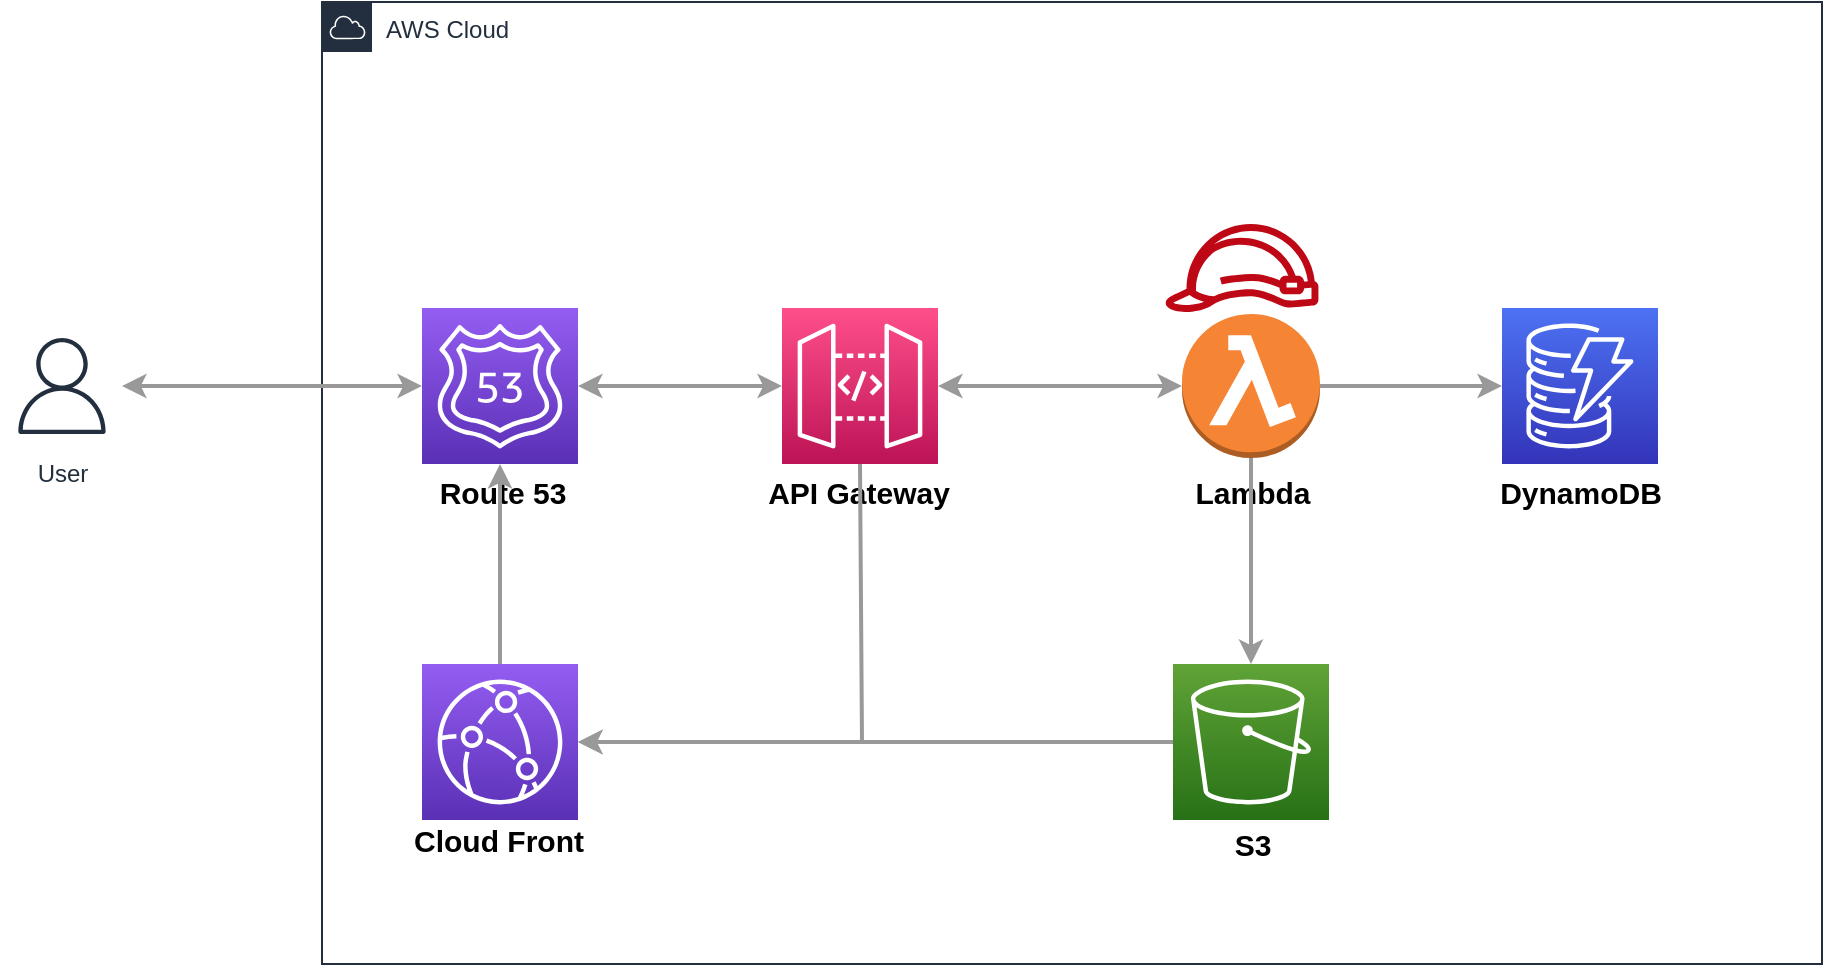 <mxfile version="18.1.3" type="github">
  <diagram id="Ht1M8jgEwFfnCIfOTk4-" name="Page-1">
    <mxGraphModel dx="1422" dy="831" grid="1" gridSize="10" guides="1" tooltips="1" connect="1" arrows="1" fold="1" page="1" pageScale="1" pageWidth="1169" pageHeight="827" math="0" shadow="0">
      <root>
        <mxCell id="0" />
        <mxCell id="1" parent="0" />
        <mxCell id="yZAqKWbI97S2XYJJdFXX-1" value="AWS Cloud" style="points=[[0,0],[0.25,0],[0.5,0],[0.75,0],[1,0],[1,0.25],[1,0.5],[1,0.75],[1,1],[0.75,1],[0.5,1],[0.25,1],[0,1],[0,0.75],[0,0.5],[0,0.25]];outlineConnect=0;gradientColor=none;html=1;whiteSpace=wrap;fontSize=12;fontStyle=0;container=1;pointerEvents=0;collapsible=0;recursiveResize=0;shape=mxgraph.aws4.group;grIcon=mxgraph.aws4.group_aws_cloud;strokeColor=#232F3E;fillColor=none;verticalAlign=top;align=left;spacingLeft=30;fontColor=#232F3E;dashed=0;" vertex="1" parent="1">
          <mxGeometry x="350" y="169" width="750" height="481" as="geometry" />
        </mxCell>
        <mxCell id="yZAqKWbI97S2XYJJdFXX-22" value="&lt;font style=&quot;font-size: 15px;&quot;&gt;&lt;b&gt;Route 53&lt;/b&gt;&lt;/font&gt;" style="text;html=1;resizable=0;autosize=1;align=center;verticalAlign=middle;points=[];fillColor=none;strokeColor=none;rounded=0;" vertex="1" parent="yZAqKWbI97S2XYJJdFXX-1">
          <mxGeometry x="50" y="235" width="80" height="20" as="geometry" />
        </mxCell>
        <mxCell id="yZAqKWbI97S2XYJJdFXX-26" value="&lt;font style=&quot;font-size: 15px;&quot;&gt;&lt;b&gt;Lambda&lt;/b&gt;&lt;/font&gt;" style="text;html=1;resizable=0;autosize=1;align=center;verticalAlign=middle;points=[];fillColor=none;strokeColor=none;rounded=0;" vertex="1" parent="yZAqKWbI97S2XYJJdFXX-1">
          <mxGeometry x="430" y="235" width="70" height="20" as="geometry" />
        </mxCell>
        <mxCell id="yZAqKWbI97S2XYJJdFXX-24" value="&lt;font style=&quot;font-size: 15px;&quot;&gt;&lt;b&gt;API Gateway&lt;/b&gt;&lt;/font&gt;" style="text;html=1;resizable=0;autosize=1;align=center;verticalAlign=middle;points=[];fillColor=none;strokeColor=none;rounded=0;" vertex="1" parent="yZAqKWbI97S2XYJJdFXX-1">
          <mxGeometry x="213" y="235" width="110" height="20" as="geometry" />
        </mxCell>
        <mxCell id="yZAqKWbI97S2XYJJdFXX-2" value="" style="sketch=0;points=[[0,0,0],[0.25,0,0],[0.5,0,0],[0.75,0,0],[1,0,0],[0,1,0],[0.25,1,0],[0.5,1,0],[0.75,1,0],[1,1,0],[0,0.25,0],[0,0.5,0],[0,0.75,0],[1,0.25,0],[1,0.5,0],[1,0.75,0]];outlineConnect=0;fontColor=#232F3E;gradientColor=#60A337;gradientDirection=north;fillColor=#277116;strokeColor=#ffffff;dashed=0;verticalLabelPosition=bottom;verticalAlign=top;align=center;html=1;fontSize=12;fontStyle=0;aspect=fixed;shape=mxgraph.aws4.resourceIcon;resIcon=mxgraph.aws4.s3;" vertex="1" parent="yZAqKWbI97S2XYJJdFXX-1">
          <mxGeometry x="425.5" y="331" width="78" height="78" as="geometry" />
        </mxCell>
        <mxCell id="yZAqKWbI97S2XYJJdFXX-4" value="" style="sketch=0;points=[[0,0,0],[0.25,0,0],[0.5,0,0],[0.75,0,0],[1,0,0],[0,1,0],[0.25,1,0],[0.5,1,0],[0.75,1,0],[1,1,0],[0,0.25,0],[0,0.5,0],[0,0.75,0],[1,0.25,0],[1,0.5,0],[1,0.75,0]];outlineConnect=0;fontColor=#232F3E;gradientColor=#FF4F8B;gradientDirection=north;fillColor=#BC1356;strokeColor=#ffffff;dashed=0;verticalLabelPosition=bottom;verticalAlign=top;align=center;html=1;fontSize=12;fontStyle=0;aspect=fixed;shape=mxgraph.aws4.resourceIcon;resIcon=mxgraph.aws4.api_gateway;" vertex="1" parent="yZAqKWbI97S2XYJJdFXX-1">
          <mxGeometry x="230" y="153" width="78" height="78" as="geometry" />
        </mxCell>
        <mxCell id="yZAqKWbI97S2XYJJdFXX-5" value="" style="outlineConnect=0;dashed=0;verticalLabelPosition=bottom;verticalAlign=top;align=center;html=1;shape=mxgraph.aws3.lambda_function;fillColor=#F58534;gradientColor=none;" vertex="1" parent="yZAqKWbI97S2XYJJdFXX-1">
          <mxGeometry x="430" y="156" width="69" height="72" as="geometry" />
        </mxCell>
        <mxCell id="yZAqKWbI97S2XYJJdFXX-7" value="" style="sketch=0;points=[[0,0,0],[0.25,0,0],[0.5,0,0],[0.75,0,0],[1,0,0],[0,1,0],[0.25,1,0],[0.5,1,0],[0.75,1,0],[1,1,0],[0,0.25,0],[0,0.5,0],[0,0.75,0],[1,0.25,0],[1,0.5,0],[1,0.75,0]];outlineConnect=0;fontColor=#232F3E;gradientColor=#4D72F3;gradientDirection=north;fillColor=#3334B9;strokeColor=#ffffff;dashed=0;verticalLabelPosition=bottom;verticalAlign=top;align=center;html=1;fontSize=12;fontStyle=0;aspect=fixed;shape=mxgraph.aws4.resourceIcon;resIcon=mxgraph.aws4.dynamodb;" vertex="1" parent="yZAqKWbI97S2XYJJdFXX-1">
          <mxGeometry x="590" y="153" width="78" height="78" as="geometry" />
        </mxCell>
        <mxCell id="yZAqKWbI97S2XYJJdFXX-6" value="" style="sketch=0;points=[[0,0,0],[0.25,0,0],[0.5,0,0],[0.75,0,0],[1,0,0],[0,1,0],[0.25,1,0],[0.5,1,0],[0.75,1,0],[1,1,0],[0,0.25,0],[0,0.5,0],[0,0.75,0],[1,0.25,0],[1,0.5,0],[1,0.75,0]];outlineConnect=0;fontColor=#232F3E;gradientColor=#945DF2;gradientDirection=north;fillColor=#5A30B5;strokeColor=#ffffff;dashed=0;verticalLabelPosition=bottom;verticalAlign=top;align=center;html=1;fontSize=12;fontStyle=0;aspect=fixed;shape=mxgraph.aws4.resourceIcon;resIcon=mxgraph.aws4.route_53;" vertex="1" parent="yZAqKWbI97S2XYJJdFXX-1">
          <mxGeometry x="50" y="153" width="78" height="78" as="geometry" />
        </mxCell>
        <mxCell id="yZAqKWbI97S2XYJJdFXX-3" value="" style="sketch=0;points=[[0,0,0],[0.25,0,0],[0.5,0,0],[0.75,0,0],[1,0,0],[0,1,0],[0.25,1,0],[0.5,1,0],[0.75,1,0],[1,1,0],[0,0.25,0],[0,0.5,0],[0,0.75,0],[1,0.25,0],[1,0.5,0],[1,0.75,0]];outlineConnect=0;fontColor=#232F3E;gradientColor=#945DF2;gradientDirection=north;fillColor=#5A30B5;strokeColor=#ffffff;dashed=0;verticalLabelPosition=bottom;verticalAlign=top;align=center;html=1;fontSize=12;fontStyle=0;aspect=fixed;shape=mxgraph.aws4.resourceIcon;resIcon=mxgraph.aws4.cloudfront;" vertex="1" parent="yZAqKWbI97S2XYJJdFXX-1">
          <mxGeometry x="50" y="331" width="78" height="78" as="geometry" />
        </mxCell>
        <mxCell id="yZAqKWbI97S2XYJJdFXX-8" value="" style="sketch=0;outlineConnect=0;fontColor=#232F3E;gradientColor=none;fillColor=#BF0816;strokeColor=none;dashed=0;verticalLabelPosition=bottom;verticalAlign=top;align=center;html=1;fontSize=12;fontStyle=0;aspect=fixed;pointerEvents=1;shape=mxgraph.aws4.role;" vertex="1" parent="yZAqKWbI97S2XYJJdFXX-1">
          <mxGeometry x="421" y="111" width="78" height="44" as="geometry" />
        </mxCell>
        <mxCell id="yZAqKWbI97S2XYJJdFXX-9" value="" style="endArrow=classic;startArrow=classic;html=1;rounded=0;exitX=1;exitY=0.5;exitDx=0;exitDy=0;exitPerimeter=0;entryX=0;entryY=0.5;entryDx=0;entryDy=0;entryPerimeter=0;strokeColor=#999999;strokeWidth=2;" edge="1" parent="yZAqKWbI97S2XYJJdFXX-1" source="yZAqKWbI97S2XYJJdFXX-6" target="yZAqKWbI97S2XYJJdFXX-4">
          <mxGeometry width="50" height="50" relative="1" as="geometry">
            <mxPoint x="140" y="451" as="sourcePoint" />
            <mxPoint x="190" y="401" as="targetPoint" />
          </mxGeometry>
        </mxCell>
        <mxCell id="yZAqKWbI97S2XYJJdFXX-11" value="" style="endArrow=classic;startArrow=classic;html=1;rounded=0;strokeColor=#999999;strokeWidth=2;entryX=0;entryY=0.5;entryDx=0;entryDy=0;entryPerimeter=0;" edge="1" parent="yZAqKWbI97S2XYJJdFXX-1" source="yZAqKWbI97S2XYJJdFXX-4" target="yZAqKWbI97S2XYJJdFXX-5">
          <mxGeometry width="50" height="50" relative="1" as="geometry">
            <mxPoint x="140" y="451" as="sourcePoint" />
            <mxPoint x="190" y="401" as="targetPoint" />
          </mxGeometry>
        </mxCell>
        <mxCell id="yZAqKWbI97S2XYJJdFXX-14" value="" style="endArrow=classic;html=1;rounded=0;strokeColor=#999999;strokeWidth=2;exitX=0;exitY=0.5;exitDx=0;exitDy=0;exitPerimeter=0;" edge="1" parent="yZAqKWbI97S2XYJJdFXX-1" source="yZAqKWbI97S2XYJJdFXX-2" target="yZAqKWbI97S2XYJJdFXX-3">
          <mxGeometry width="50" height="50" relative="1" as="geometry">
            <mxPoint x="140" y="451" as="sourcePoint" />
            <mxPoint x="190" y="401" as="targetPoint" />
          </mxGeometry>
        </mxCell>
        <mxCell id="yZAqKWbI97S2XYJJdFXX-15" value="" style="endArrow=classic;html=1;rounded=0;strokeColor=#999999;strokeWidth=2;entryX=0.5;entryY=1;entryDx=0;entryDy=0;entryPerimeter=0;" edge="1" parent="yZAqKWbI97S2XYJJdFXX-1" source="yZAqKWbI97S2XYJJdFXX-3" target="yZAqKWbI97S2XYJJdFXX-6">
          <mxGeometry width="50" height="50" relative="1" as="geometry">
            <mxPoint x="140" y="451" as="sourcePoint" />
            <mxPoint x="190" y="401" as="targetPoint" />
          </mxGeometry>
        </mxCell>
        <mxCell id="yZAqKWbI97S2XYJJdFXX-17" value="" style="endArrow=classic;html=1;rounded=0;strokeColor=#999999;strokeWidth=2;entryX=0;entryY=0.5;entryDx=0;entryDy=0;entryPerimeter=0;exitX=1;exitY=0.5;exitDx=0;exitDy=0;exitPerimeter=0;" edge="1" parent="yZAqKWbI97S2XYJJdFXX-1" source="yZAqKWbI97S2XYJJdFXX-5" target="yZAqKWbI97S2XYJJdFXX-7">
          <mxGeometry width="50" height="50" relative="1" as="geometry">
            <mxPoint x="140" y="451" as="sourcePoint" />
            <mxPoint x="190" y="401" as="targetPoint" />
          </mxGeometry>
        </mxCell>
        <mxCell id="yZAqKWbI97S2XYJJdFXX-18" value="" style="endArrow=classic;html=1;rounded=0;strokeColor=#999999;strokeWidth=2;exitX=0.5;exitY=1;exitDx=0;exitDy=0;exitPerimeter=0;" edge="1" parent="yZAqKWbI97S2XYJJdFXX-1" source="yZAqKWbI97S2XYJJdFXX-5" target="yZAqKWbI97S2XYJJdFXX-2">
          <mxGeometry width="50" height="50" relative="1" as="geometry">
            <mxPoint x="140" y="451" as="sourcePoint" />
            <mxPoint x="190" y="401" as="targetPoint" />
          </mxGeometry>
        </mxCell>
        <mxCell id="yZAqKWbI97S2XYJJdFXX-19" value="" style="endArrow=classic;html=1;rounded=0;strokeColor=#999999;strokeWidth=2;entryX=1;entryY=0.5;entryDx=0;entryDy=0;entryPerimeter=0;exitX=0.5;exitY=1;exitDx=0;exitDy=0;exitPerimeter=0;" edge="1" parent="yZAqKWbI97S2XYJJdFXX-1" source="yZAqKWbI97S2XYJJdFXX-4" target="yZAqKWbI97S2XYJJdFXX-3">
          <mxGeometry width="50" height="50" relative="1" as="geometry">
            <mxPoint x="140" y="281" as="sourcePoint" />
            <mxPoint x="190" y="231" as="targetPoint" />
            <Array as="points">
              <mxPoint x="270" y="370" />
            </Array>
          </mxGeometry>
        </mxCell>
        <mxCell id="yZAqKWbI97S2XYJJdFXX-23" value="&lt;font style=&quot;font-size: 15px;&quot;&gt;&lt;b&gt;Cloud Front&lt;/b&gt;&lt;/font&gt;" style="text;html=1;resizable=0;autosize=1;align=center;verticalAlign=middle;points=[];fillColor=none;strokeColor=none;rounded=0;" vertex="1" parent="yZAqKWbI97S2XYJJdFXX-1">
          <mxGeometry x="38" y="409" width="100" height="20" as="geometry" />
        </mxCell>
        <mxCell id="yZAqKWbI97S2XYJJdFXX-31" value="&lt;font style=&quot;font-size: 15px;&quot;&gt;&lt;b&gt;S3&lt;/b&gt;&lt;/font&gt;" style="text;html=1;resizable=0;autosize=1;align=center;verticalAlign=middle;points=[];fillColor=none;strokeColor=none;rounded=0;" vertex="1" parent="yZAqKWbI97S2XYJJdFXX-1">
          <mxGeometry x="450" y="411" width="30" height="20" as="geometry" />
        </mxCell>
        <mxCell id="yZAqKWbI97S2XYJJdFXX-32" value="&lt;font style=&quot;font-size: 15px;&quot;&gt;&lt;b&gt;DynamoDB&lt;/b&gt;&lt;/font&gt;" style="text;html=1;resizable=0;autosize=1;align=center;verticalAlign=middle;points=[];fillColor=none;strokeColor=none;rounded=0;" vertex="1" parent="yZAqKWbI97S2XYJJdFXX-1">
          <mxGeometry x="579" y="235" width="100" height="20" as="geometry" />
        </mxCell>
        <mxCell id="yZAqKWbI97S2XYJJdFXX-20" value="User" style="sketch=0;outlineConnect=0;fontColor=#232F3E;gradientColor=none;strokeColor=#232F3E;fillColor=#ffffff;dashed=0;verticalLabelPosition=bottom;verticalAlign=top;align=center;html=1;fontSize=12;fontStyle=0;aspect=fixed;shape=mxgraph.aws4.resourceIcon;resIcon=mxgraph.aws4.user;" vertex="1" parent="1">
          <mxGeometry x="190" y="331" width="60" height="60" as="geometry" />
        </mxCell>
        <mxCell id="yZAqKWbI97S2XYJJdFXX-21" value="" style="endArrow=classic;startArrow=classic;html=1;rounded=0;strokeColor=#999999;strokeWidth=2;" edge="1" parent="1" source="yZAqKWbI97S2XYJJdFXX-20" target="yZAqKWbI97S2XYJJdFXX-6">
          <mxGeometry width="50" height="50" relative="1" as="geometry">
            <mxPoint x="490" y="450" as="sourcePoint" />
            <mxPoint x="540" y="400" as="targetPoint" />
          </mxGeometry>
        </mxCell>
      </root>
    </mxGraphModel>
  </diagram>
</mxfile>
